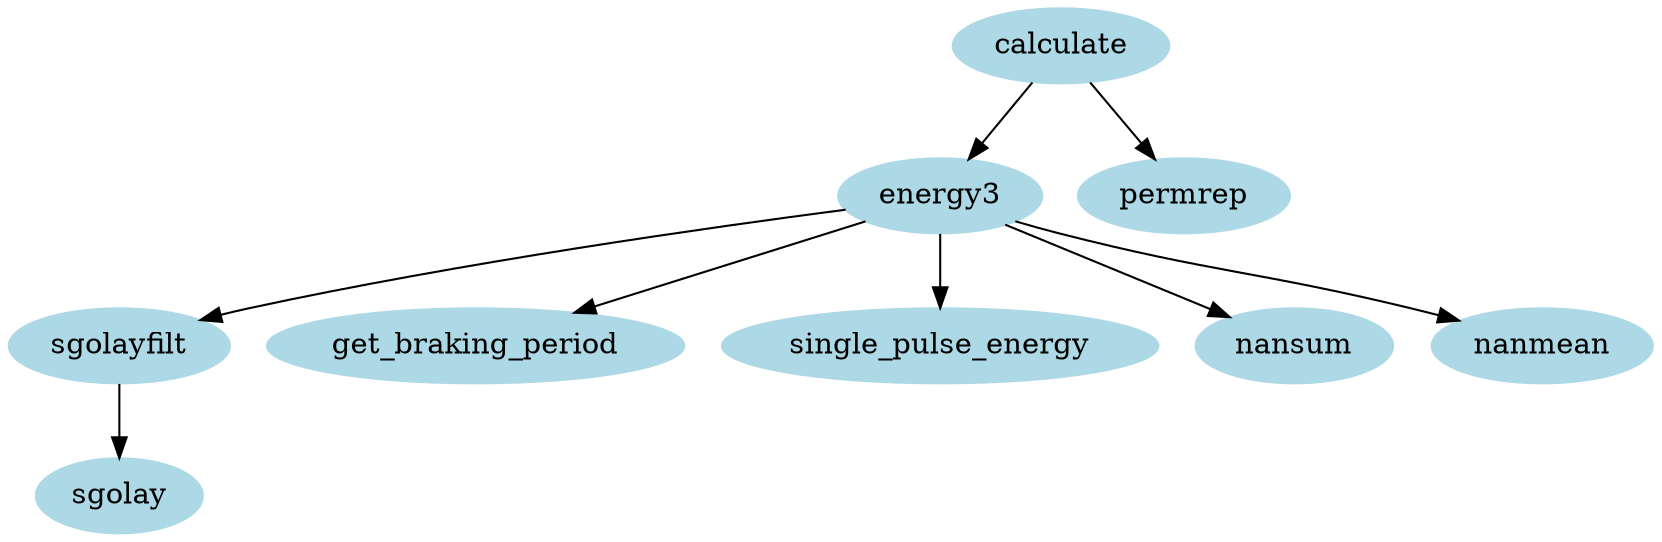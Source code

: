 /* Generated by mDepGen */
digraph dep {
node [shape = oval];
/* start of shape definitions */
"calculate" [color=lightblue, style=filled];
"energy3" [color=lightblue, style=filled];
"sgolayfilt" [color=lightblue, style=filled];
"get_braking_period" [color=lightblue, style=filled];
"single_pulse_energy" [color=lightblue, style=filled];
"nansum" [color=lightblue, style=filled];
"nanmean" [color=lightblue, style=filled];
"sgolay" [color=lightblue, style=filled];
"permrep" [color=lightblue, style=filled];
/* end of shape definitions */
"calculate" -> "energy3" ;
"energy3" -> "get_braking_period" ;
"energy3" -> "single_pulse_energy" ;
"energy3" -> "nansum" ;
"energy3" -> "nanmean" ;
"energy3" -> "sgolayfilt" ;
"sgolayfilt" -> "sgolay" ;
"calculate" -> "permrep" ;
}